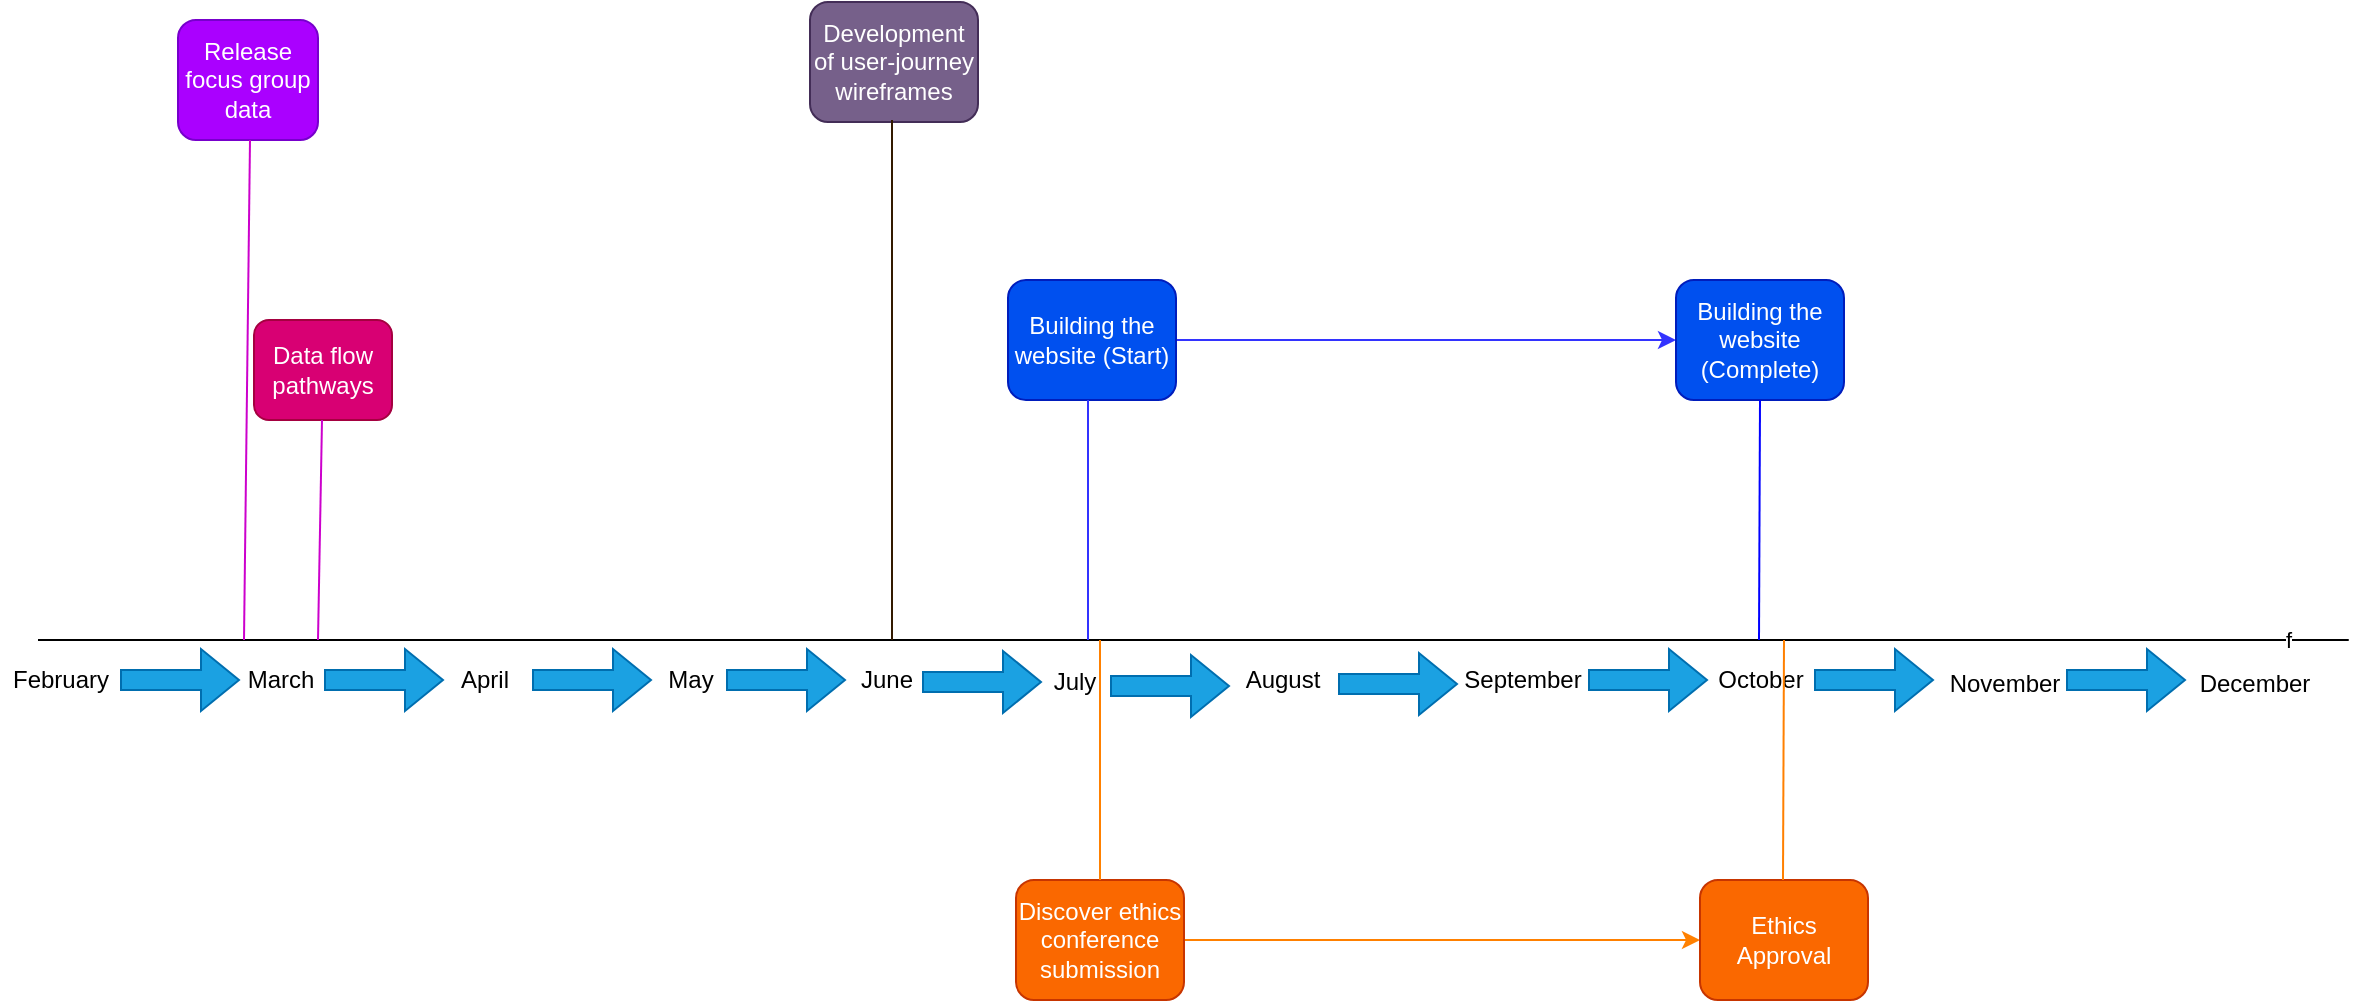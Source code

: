 <mxfile type="github" version="12.6.6"><diagram id="9HjB6JmcAYeKsk_iC3qo" name="Page-1"><mxGraphModel shadow="0" math="0" pageHeight="827" pageWidth="1169" pageScale="1" page="1" fold="1" arrows="1" connect="1" tooltips="1" guides="1" gridSize="10" dy="792" dx="2591" grid="1"><root><mxCell id="0"/><mxCell id="1" parent="0"/><mxCell id="vP9WscsPbkwAnYPu6dyH-77" value="f" parent="1" edge="1" style="endArrow=none;html=1;"><mxGeometry as="geometry" relative="1" width="50" height="50"><mxPoint as="sourcePoint" x="10" y="500"/><mxPoint as="targetPoint" x="80" y="500"/><Array as="points"><mxPoint x="130" y="500"/><mxPoint x="160" y="500"/><mxPoint x="240" y="500"/><mxPoint x="320" y="500"/><mxPoint x="400" y="500"/><mxPoint x="480" y="500"/><mxPoint x="560" y="500"/><mxPoint x="640" y="500"/><mxPoint x="720" y="500"/><mxPoint x="800" y="500"/><mxPoint x="880" y="500"/><mxPoint x="960" y="500"/><mxPoint x="1040" y="500"/><mxPoint x="1120" y="500"/><mxPoint x="1140" y="500"/><mxPoint x="1170" y="500"/></Array></mxGeometry></mxCell><mxCell id="vP9WscsPbkwAnYPu6dyH-78" value="February" parent="1" style="text;html=1;align=center;verticalAlign=middle;resizable=0;points=[];autosize=1;" vertex="1"><mxGeometry as="geometry" width="60" height="20" x="-9" y="510"/></mxCell><mxCell id="vP9WscsPbkwAnYPu6dyH-79" value="March" parent="1" style="text;html=1;align=center;verticalAlign=middle;resizable=0;points=[];autosize=1;" vertex="1"><mxGeometry as="geometry" width="50" height="20" x="106" y="510"/></mxCell><mxCell id="vP9WscsPbkwAnYPu6dyH-81" value="April" parent="1" style="text;html=1;align=center;verticalAlign=middle;resizable=0;points=[];autosize=1;" vertex="1"><mxGeometry as="geometry" width="40" height="20" x="213" y="510"/></mxCell><mxCell id="vP9WscsPbkwAnYPu6dyH-83" value="May" parent="1" style="text;html=1;align=center;verticalAlign=middle;resizable=0;points=[];autosize=1;" vertex="1"><mxGeometry as="geometry" width="40" height="20" x="316" y="510"/></mxCell><mxCell id="vP9WscsPbkwAnYPu6dyH-85" value="June" parent="1" style="text;html=1;align=center;verticalAlign=middle;resizable=0;points=[];autosize=1;" vertex="1"><mxGeometry as="geometry" width="40" height="20" x="414" y="510"/></mxCell><mxCell id="vP9WscsPbkwAnYPu6dyH-87" value="July" parent="1" style="text;html=1;align=center;verticalAlign=middle;resizable=0;points=[];autosize=1;" vertex="1"><mxGeometry as="geometry" width="40" height="20" x="508" y="511"/></mxCell><mxCell id="vP9WscsPbkwAnYPu6dyH-89" value="August" parent="1" style="text;html=1;align=center;verticalAlign=middle;resizable=0;points=[];autosize=1;" vertex="1"><mxGeometry as="geometry" width="50" height="20" x="607" y="510"/></mxCell><mxCell id="vP9WscsPbkwAnYPu6dyH-91" value="September" parent="1" style="text;html=1;align=center;verticalAlign=middle;resizable=0;points=[];autosize=1;" vertex="1"><mxGeometry as="geometry" width="70" height="20" x="717" y="510"/></mxCell><mxCell id="vP9WscsPbkwAnYPu6dyH-93" value="October" parent="1" style="text;html=1;align=center;verticalAlign=middle;resizable=0;points=[];autosize=1;" vertex="1"><mxGeometry as="geometry" width="60" height="20" x="841" y="510"/></mxCell><mxCell id="vP9WscsPbkwAnYPu6dyH-98" value="November" parent="1" style="text;html=1;align=center;verticalAlign=middle;resizable=0;points=[];autosize=1;" vertex="1"><mxGeometry as="geometry" width="70" height="20" x="958" y="512"/></mxCell><mxCell id="wdctDN5jrHUbDZ-jReNc-1" value="December" parent="1" style="text;html=1;align=center;verticalAlign=middle;resizable=0;points=[];autosize=1;" vertex="1"><mxGeometry as="geometry" width="70" height="20" x="1083" y="512"/></mxCell><mxCell id="wdctDN5jrHUbDZ-jReNc-6" value="" parent="1" edge="1" style="edgeStyle=orthogonalEdgeStyle;shape=flexArrow;rounded=0;orthogonalLoop=1;jettySize=auto;html=1;fillColor=#1ba1e2;strokeColor=#006EAF;"><mxGeometry as="geometry" relative="1"><mxPoint as="sourcePoint" x="51" y="520"/><mxPoint as="targetPoint" x="111" y="520"/></mxGeometry></mxCell><mxCell id="wdctDN5jrHUbDZ-jReNc-7" value="" parent="1" edge="1" style="edgeStyle=orthogonalEdgeStyle;shape=flexArrow;rounded=0;orthogonalLoop=1;jettySize=auto;html=1;fillColor=#1ba1e2;strokeColor=#006EAF;"><mxGeometry as="geometry" relative="1"><mxPoint as="sourcePoint" x="257" y="520"/><mxPoint as="targetPoint" x="317" y="520"/></mxGeometry></mxCell><mxCell id="wdctDN5jrHUbDZ-jReNc-8" value="" parent="1" edge="1" style="edgeStyle=orthogonalEdgeStyle;shape=flexArrow;rounded=0;orthogonalLoop=1;jettySize=auto;html=1;fillColor=#1ba1e2;strokeColor=#006EAF;"><mxGeometry as="geometry" relative="1"><mxPoint as="sourcePoint" x="153" y="520"/><mxPoint as="targetPoint" x="213" y="520"/></mxGeometry></mxCell><mxCell id="wdctDN5jrHUbDZ-jReNc-9" value="" parent="1" edge="1" style="edgeStyle=orthogonalEdgeStyle;shape=flexArrow;rounded=0;orthogonalLoop=1;jettySize=auto;html=1;fillColor=#1ba1e2;strokeColor=#006EAF;"><mxGeometry as="geometry" relative="1"><mxPoint as="sourcePoint" x="354" y="520"/><mxPoint as="targetPoint" x="414" y="520"/></mxGeometry></mxCell><mxCell id="wdctDN5jrHUbDZ-jReNc-10" value="" parent="1" edge="1" style="edgeStyle=orthogonalEdgeStyle;shape=flexArrow;rounded=0;orthogonalLoop=1;jettySize=auto;html=1;fillColor=#1ba1e2;strokeColor=#006EAF;"><mxGeometry as="geometry" relative="1"><mxPoint as="sourcePoint" x="452" y="521"/><mxPoint as="targetPoint" x="512" y="521"/></mxGeometry></mxCell><mxCell id="wdctDN5jrHUbDZ-jReNc-11" value="" parent="1" edge="1" style="edgeStyle=orthogonalEdgeStyle;shape=flexArrow;rounded=0;orthogonalLoop=1;jettySize=auto;html=1;fillColor=#1ba1e2;strokeColor=#006EAF;"><mxGeometry as="geometry" relative="1"><mxPoint as="sourcePoint" x="546" y="523"/><mxPoint as="targetPoint" x="606" y="523"/></mxGeometry></mxCell><mxCell id="wdctDN5jrHUbDZ-jReNc-12" value="" parent="1" edge="1" style="edgeStyle=orthogonalEdgeStyle;shape=flexArrow;rounded=0;orthogonalLoop=1;jettySize=auto;html=1;fillColor=#1ba1e2;strokeColor=#006EAF;"><mxGeometry as="geometry" relative="1"><mxPoint as="sourcePoint" x="660" y="522"/><mxPoint as="targetPoint" x="720" y="522"/></mxGeometry></mxCell><mxCell id="wdctDN5jrHUbDZ-jReNc-13" value="" parent="1" edge="1" style="edgeStyle=orthogonalEdgeStyle;shape=flexArrow;rounded=0;orthogonalLoop=1;jettySize=auto;html=1;fillColor=#1ba1e2;strokeColor=#006EAF;"><mxGeometry as="geometry" relative="1"><mxPoint as="sourcePoint" x="785" y="520"/><mxPoint as="targetPoint" x="845" y="520"/></mxGeometry></mxCell><mxCell id="wdctDN5jrHUbDZ-jReNc-14" value="" parent="1" edge="1" style="edgeStyle=orthogonalEdgeStyle;shape=flexArrow;rounded=0;orthogonalLoop=1;jettySize=auto;html=1;fillColor=#1ba1e2;strokeColor=#006EAF;"><mxGeometry as="geometry" relative="1"><mxPoint as="sourcePoint" x="898" y="520"/><mxPoint as="targetPoint" x="958" y="520"/></mxGeometry></mxCell><mxCell id="wdctDN5jrHUbDZ-jReNc-15" value="" parent="1" edge="1" style="edgeStyle=orthogonalEdgeStyle;shape=flexArrow;rounded=0;orthogonalLoop=1;jettySize=auto;html=1;fillColor=#1ba1e2;strokeColor=#006EAF;"><mxGeometry as="geometry" relative="1"><mxPoint as="sourcePoint" x="1024" y="520"/><mxPoint as="targetPoint" x="1084" y="520"/></mxGeometry></mxCell><mxCell id="wdctDN5jrHUbDZ-jReNc-18" value="Release focus group data" parent="1" style="rounded=1;whiteSpace=wrap;html=1;fillColor=#aa00ff;strokeColor=#7700CC;fontColor=#ffffff;" vertex="1"><mxGeometry as="geometry" width="70" height="60" x="80" y="190"/></mxCell><mxCell id="wdctDN5jrHUbDZ-jReNc-22" value="" parent="1" edge="1" style="endArrow=none;html=1;strokeColor=#CC00CC;"><mxGeometry as="geometry" relative="1" width="50" height="50"><mxPoint as="sourcePoint" x="113" y="500"/><mxPoint as="targetPoint" x="116" y="250"/></mxGeometry></mxCell><mxCell id="wdctDN5jrHUbDZ-jReNc-23" value="Data flow pathways" parent="1" style="rounded=1;whiteSpace=wrap;html=1;fillColor=#d80073;strokeColor=#A50040;fontColor=#ffffff;" vertex="1"><mxGeometry as="geometry" width="69" height="50" x="118" y="340"/></mxCell><mxCell id="wdctDN5jrHUbDZ-jReNc-32" value="" parent="1" edge="1" style="endArrow=none;html=1;strokeColor=#CC00CC;"><mxGeometry as="geometry" relative="1" width="50" height="50"><mxPoint as="sourcePoint" x="150" y="500"/><mxPoint as="targetPoint" x="152" y="390"/></mxGeometry></mxCell><mxCell id="wdctDN5jrHUbDZ-jReNc-33" value="Development of user-journey wireframes" parent="1" style="rounded=1;whiteSpace=wrap;html=1;fillColor=#76608a;strokeColor=#432D57;fontColor=#ffffff;" vertex="1"><mxGeometry as="geometry" width="84" height="60" x="396" y="181"/></mxCell><mxCell id="wdctDN5jrHUbDZ-jReNc-34" value="" parent="1" edge="1" style="endArrow=none;html=1;strokeColor=#331A00;fillColor=#d80073;"><mxGeometry as="geometry" relative="1" width="50" height="50"><mxPoint as="sourcePoint" x="437" y="500"/><mxPoint as="targetPoint" x="437" y="240"/></mxGeometry></mxCell><mxCell id="wdctDN5jrHUbDZ-jReNc-45" value="" parent="1" edge="1" style="edgeStyle=orthogonalEdgeStyle;rounded=0;orthogonalLoop=1;jettySize=auto;html=1;strokeColor=#FF8000;" target="wdctDN5jrHUbDZ-jReNc-44" source="wdctDN5jrHUbDZ-jReNc-38"><mxGeometry as="geometry" relative="1"/></mxCell><mxCell id="wdctDN5jrHUbDZ-jReNc-38" value="Discover ethics conference submission" parent="1" style="rounded=1;whiteSpace=wrap;html=1;fillColor=#fa6800;strokeColor=#C73500;fontColor=#ffffff;" vertex="1"><mxGeometry as="geometry" width="84" height="60" x="499" y="620"/></mxCell><mxCell id="wdctDN5jrHUbDZ-jReNc-44" value="Ethics Approval" parent="1" style="rounded=1;whiteSpace=wrap;html=1;fillColor=#fa6800;strokeColor=#C73500;fontColor=#ffffff;" vertex="1"><mxGeometry as="geometry" width="84" height="60" x="841" y="620"/></mxCell><mxCell id="wdctDN5jrHUbDZ-jReNc-43" value="" parent="1" edge="1" style="endArrow=none;html=1;strokeColor=#FF8000;exitX=0.5;exitY=0;exitDx=0;exitDy=0;" source="wdctDN5jrHUbDZ-jReNc-38"><mxGeometry as="geometry" relative="1" width="50" height="50"><mxPoint as="sourcePoint" x="540.5" y="610"/><mxPoint as="targetPoint" x="541" y="500"/></mxGeometry></mxCell><mxCell id="wdctDN5jrHUbDZ-jReNc-51" value="" parent="1" edge="1" style="edgeStyle=orthogonalEdgeStyle;rounded=0;orthogonalLoop=1;jettySize=auto;html=1;strokeColor=#3333FF;" target="wdctDN5jrHUbDZ-jReNc-50" source="wdctDN5jrHUbDZ-jReNc-48"><mxGeometry as="geometry" relative="1"/></mxCell><mxCell id="wdctDN5jrHUbDZ-jReNc-48" value="Building the website (Start)" parent="1" style="rounded=1;whiteSpace=wrap;html=1;fillColor=#0050ef;strokeColor=#001DBC;fontColor=#ffffff;" vertex="1"><mxGeometry as="geometry" width="84" height="60" x="495" y="320"/></mxCell><mxCell id="wdctDN5jrHUbDZ-jReNc-50" value="Building the website (Complete)" parent="1" style="rounded=1;whiteSpace=wrap;html=1;fillColor=#0050ef;strokeColor=#001DBC;fontColor=#ffffff;" vertex="1"><mxGeometry as="geometry" width="84" height="60" x="829" y="320"/></mxCell><mxCell id="wdctDN5jrHUbDZ-jReNc-49" value="" parent="1" edge="1" style="endArrow=none;html=1;strokeColor=#3333FF;"><mxGeometry as="geometry" relative="1" width="50" height="50"><mxPoint as="sourcePoint" x="535" y="500"/><mxPoint as="targetPoint" x="535" y="380"/></mxGeometry></mxCell><mxCell id="wdctDN5jrHUbDZ-jReNc-53" value="" parent="1" edge="1" style="endArrow=none;html=1;strokeColor=#FF8000;"><mxGeometry as="geometry" relative="1" width="50" height="50"><mxPoint as="sourcePoint" x="882.5" y="620"/><mxPoint as="targetPoint" x="883" y="500"/></mxGeometry></mxCell><mxCell id="wdctDN5jrHUbDZ-jReNc-54" value="" parent="1" edge="1" style="endArrow=none;html=1;strokeColor=#0000FF;entryX=0.5;entryY=1;entryDx=0;entryDy=0;" target="wdctDN5jrHUbDZ-jReNc-50"><mxGeometry as="geometry" relative="1" width="50" height="50"><mxPoint as="sourcePoint" x="870.5" y="500"/><mxPoint as="targetPoint" x="870.5" y="440"/></mxGeometry></mxCell></root></mxGraphModel></diagram></mxfile>